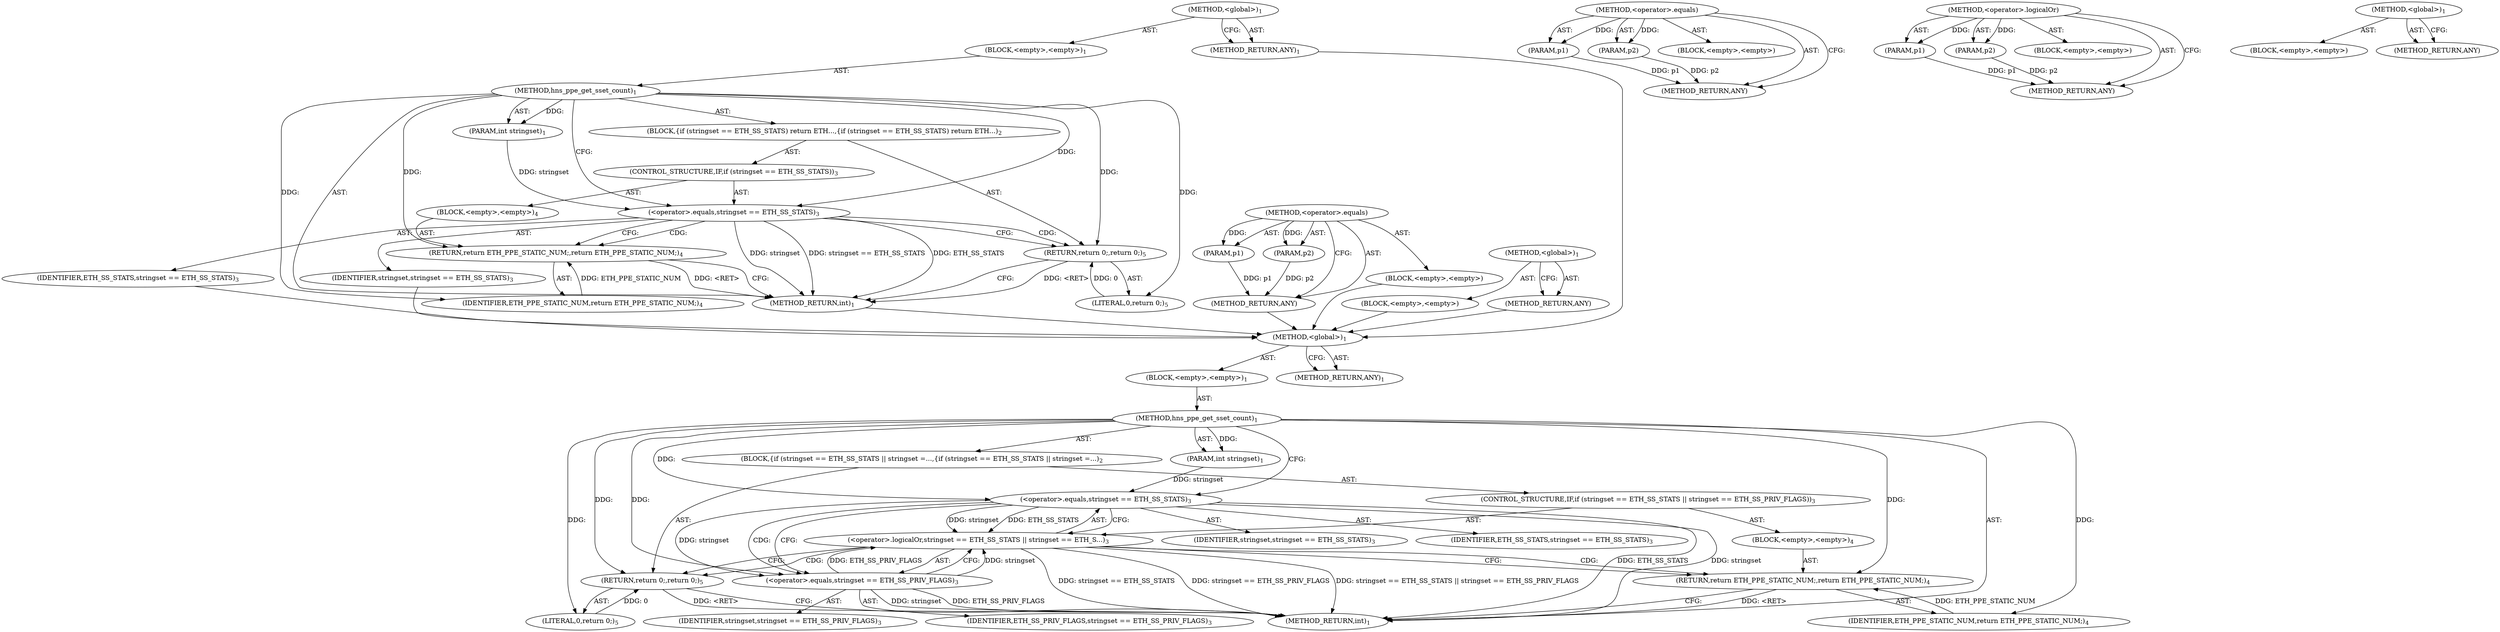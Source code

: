 digraph "&lt;global&gt;" {
vulnerable_6 [label=<(METHOD,&lt;global&gt;)<SUB>1</SUB>>];
vulnerable_7 [label=<(BLOCK,&lt;empty&gt;,&lt;empty&gt;)<SUB>1</SUB>>];
vulnerable_8 [label=<(METHOD,hns_ppe_get_sset_count)<SUB>1</SUB>>];
vulnerable_9 [label=<(PARAM,int stringset)<SUB>1</SUB>>];
vulnerable_10 [label=<(BLOCK,{
	if (stringset == ETH_SS_STATS)
 		return ETH...,{
	if (stringset == ETH_SS_STATS)
 		return ETH...)<SUB>2</SUB>>];
vulnerable_11 [label=<(CONTROL_STRUCTURE,IF,if (stringset == ETH_SS_STATS))<SUB>3</SUB>>];
vulnerable_12 [label=<(&lt;operator&gt;.equals,stringset == ETH_SS_STATS)<SUB>3</SUB>>];
vulnerable_13 [label=<(IDENTIFIER,stringset,stringset == ETH_SS_STATS)<SUB>3</SUB>>];
vulnerable_14 [label=<(IDENTIFIER,ETH_SS_STATS,stringset == ETH_SS_STATS)<SUB>3</SUB>>];
vulnerable_15 [label=<(BLOCK,&lt;empty&gt;,&lt;empty&gt;)<SUB>4</SUB>>];
vulnerable_16 [label=<(RETURN,return ETH_PPE_STATIC_NUM;,return ETH_PPE_STATIC_NUM;)<SUB>4</SUB>>];
vulnerable_17 [label=<(IDENTIFIER,ETH_PPE_STATIC_NUM,return ETH_PPE_STATIC_NUM;)<SUB>4</SUB>>];
vulnerable_18 [label=<(RETURN,return 0;,return 0;)<SUB>5</SUB>>];
vulnerable_19 [label=<(LITERAL,0,return 0;)<SUB>5</SUB>>];
vulnerable_20 [label=<(METHOD_RETURN,int)<SUB>1</SUB>>];
vulnerable_22 [label=<(METHOD_RETURN,ANY)<SUB>1</SUB>>];
vulnerable_37 [label=<(METHOD,&lt;operator&gt;.equals)>];
vulnerable_38 [label=<(PARAM,p1)>];
vulnerable_39 [label=<(PARAM,p2)>];
vulnerable_40 [label=<(BLOCK,&lt;empty&gt;,&lt;empty&gt;)>];
vulnerable_41 [label=<(METHOD_RETURN,ANY)>];
vulnerable_31 [label=<(METHOD,&lt;global&gt;)<SUB>1</SUB>>];
vulnerable_32 [label=<(BLOCK,&lt;empty&gt;,&lt;empty&gt;)>];
vulnerable_33 [label=<(METHOD_RETURN,ANY)>];
fixed_6 [label=<(METHOD,&lt;global&gt;)<SUB>1</SUB>>];
fixed_7 [label=<(BLOCK,&lt;empty&gt;,&lt;empty&gt;)<SUB>1</SUB>>];
fixed_8 [label=<(METHOD,hns_ppe_get_sset_count)<SUB>1</SUB>>];
fixed_9 [label=<(PARAM,int stringset)<SUB>1</SUB>>];
fixed_10 [label=<(BLOCK,{
	if (stringset == ETH_SS_STATS || stringset =...,{
	if (stringset == ETH_SS_STATS || stringset =...)<SUB>2</SUB>>];
fixed_11 [label=<(CONTROL_STRUCTURE,IF,if (stringset == ETH_SS_STATS || stringset == ETH_SS_PRIV_FLAGS))<SUB>3</SUB>>];
fixed_12 [label=<(&lt;operator&gt;.logicalOr,stringset == ETH_SS_STATS || stringset == ETH_S...)<SUB>3</SUB>>];
fixed_13 [label=<(&lt;operator&gt;.equals,stringset == ETH_SS_STATS)<SUB>3</SUB>>];
fixed_14 [label=<(IDENTIFIER,stringset,stringset == ETH_SS_STATS)<SUB>3</SUB>>];
fixed_15 [label=<(IDENTIFIER,ETH_SS_STATS,stringset == ETH_SS_STATS)<SUB>3</SUB>>];
fixed_16 [label=<(&lt;operator&gt;.equals,stringset == ETH_SS_PRIV_FLAGS)<SUB>3</SUB>>];
fixed_17 [label=<(IDENTIFIER,stringset,stringset == ETH_SS_PRIV_FLAGS)<SUB>3</SUB>>];
fixed_18 [label=<(IDENTIFIER,ETH_SS_PRIV_FLAGS,stringset == ETH_SS_PRIV_FLAGS)<SUB>3</SUB>>];
fixed_19 [label=<(BLOCK,&lt;empty&gt;,&lt;empty&gt;)<SUB>4</SUB>>];
fixed_20 [label=<(RETURN,return ETH_PPE_STATIC_NUM;,return ETH_PPE_STATIC_NUM;)<SUB>4</SUB>>];
fixed_21 [label=<(IDENTIFIER,ETH_PPE_STATIC_NUM,return ETH_PPE_STATIC_NUM;)<SUB>4</SUB>>];
fixed_22 [label=<(RETURN,return 0;,return 0;)<SUB>5</SUB>>];
fixed_23 [label=<(LITERAL,0,return 0;)<SUB>5</SUB>>];
fixed_24 [label=<(METHOD_RETURN,int)<SUB>1</SUB>>];
fixed_26 [label=<(METHOD_RETURN,ANY)<SUB>1</SUB>>];
fixed_46 [label=<(METHOD,&lt;operator&gt;.equals)>];
fixed_47 [label=<(PARAM,p1)>];
fixed_48 [label=<(PARAM,p2)>];
fixed_49 [label=<(BLOCK,&lt;empty&gt;,&lt;empty&gt;)>];
fixed_50 [label=<(METHOD_RETURN,ANY)>];
fixed_41 [label=<(METHOD,&lt;operator&gt;.logicalOr)>];
fixed_42 [label=<(PARAM,p1)>];
fixed_43 [label=<(PARAM,p2)>];
fixed_44 [label=<(BLOCK,&lt;empty&gt;,&lt;empty&gt;)>];
fixed_45 [label=<(METHOD_RETURN,ANY)>];
fixed_35 [label=<(METHOD,&lt;global&gt;)<SUB>1</SUB>>];
fixed_36 [label=<(BLOCK,&lt;empty&gt;,&lt;empty&gt;)>];
fixed_37 [label=<(METHOD_RETURN,ANY)>];
vulnerable_6 -> vulnerable_7  [key=0, label="AST: "];
vulnerable_6 -> vulnerable_22  [key=0, label="AST: "];
vulnerable_6 -> vulnerable_22  [key=1, label="CFG: "];
vulnerable_7 -> vulnerable_8  [key=0, label="AST: "];
vulnerable_8 -> vulnerable_9  [key=0, label="AST: "];
vulnerable_8 -> vulnerable_9  [key=1, label="DDG: "];
vulnerable_8 -> vulnerable_10  [key=0, label="AST: "];
vulnerable_8 -> vulnerable_20  [key=0, label="AST: "];
vulnerable_8 -> vulnerable_12  [key=0, label="CFG: "];
vulnerable_8 -> vulnerable_12  [key=1, label="DDG: "];
vulnerable_8 -> vulnerable_18  [key=0, label="DDG: "];
vulnerable_8 -> vulnerable_19  [key=0, label="DDG: "];
vulnerable_8 -> vulnerable_16  [key=0, label="DDG: "];
vulnerable_8 -> vulnerable_17  [key=0, label="DDG: "];
vulnerable_9 -> vulnerable_12  [key=0, label="DDG: stringset"];
vulnerable_10 -> vulnerable_11  [key=0, label="AST: "];
vulnerable_10 -> vulnerable_18  [key=0, label="AST: "];
vulnerable_11 -> vulnerable_12  [key=0, label="AST: "];
vulnerable_11 -> vulnerable_15  [key=0, label="AST: "];
vulnerable_12 -> vulnerable_13  [key=0, label="AST: "];
vulnerable_12 -> vulnerable_14  [key=0, label="AST: "];
vulnerable_12 -> vulnerable_16  [key=0, label="CFG: "];
vulnerable_12 -> vulnerable_16  [key=1, label="CDG: "];
vulnerable_12 -> vulnerable_18  [key=0, label="CFG: "];
vulnerable_12 -> vulnerable_18  [key=1, label="CDG: "];
vulnerable_12 -> vulnerable_20  [key=0, label="DDG: stringset"];
vulnerable_12 -> vulnerable_20  [key=1, label="DDG: stringset == ETH_SS_STATS"];
vulnerable_12 -> vulnerable_20  [key=2, label="DDG: ETH_SS_STATS"];
vulnerable_13 -> fixed_6  [key=0];
vulnerable_14 -> fixed_6  [key=0];
vulnerable_15 -> vulnerable_16  [key=0, label="AST: "];
vulnerable_16 -> vulnerable_17  [key=0, label="AST: "];
vulnerable_16 -> vulnerable_20  [key=0, label="CFG: "];
vulnerable_16 -> vulnerable_20  [key=1, label="DDG: &lt;RET&gt;"];
vulnerable_17 -> vulnerable_16  [key=0, label="DDG: ETH_PPE_STATIC_NUM"];
vulnerable_18 -> vulnerable_19  [key=0, label="AST: "];
vulnerable_18 -> vulnerable_20  [key=0, label="CFG: "];
vulnerable_18 -> vulnerable_20  [key=1, label="DDG: &lt;RET&gt;"];
vulnerable_19 -> vulnerable_18  [key=0, label="DDG: 0"];
vulnerable_20 -> fixed_6  [key=0];
vulnerable_22 -> fixed_6  [key=0];
vulnerable_37 -> vulnerable_38  [key=0, label="AST: "];
vulnerable_37 -> vulnerable_38  [key=1, label="DDG: "];
vulnerable_37 -> vulnerable_40  [key=0, label="AST: "];
vulnerable_37 -> vulnerable_39  [key=0, label="AST: "];
vulnerable_37 -> vulnerable_39  [key=1, label="DDG: "];
vulnerable_37 -> vulnerable_41  [key=0, label="AST: "];
vulnerable_37 -> vulnerable_41  [key=1, label="CFG: "];
vulnerable_38 -> vulnerable_41  [key=0, label="DDG: p1"];
vulnerable_39 -> vulnerable_41  [key=0, label="DDG: p2"];
vulnerable_40 -> fixed_6  [key=0];
vulnerable_41 -> fixed_6  [key=0];
vulnerable_31 -> vulnerable_32  [key=0, label="AST: "];
vulnerable_31 -> vulnerable_33  [key=0, label="AST: "];
vulnerable_31 -> vulnerable_33  [key=1, label="CFG: "];
vulnerable_32 -> fixed_6  [key=0];
vulnerable_33 -> fixed_6  [key=0];
fixed_6 -> fixed_7  [key=0, label="AST: "];
fixed_6 -> fixed_26  [key=0, label="AST: "];
fixed_6 -> fixed_26  [key=1, label="CFG: "];
fixed_7 -> fixed_8  [key=0, label="AST: "];
fixed_8 -> fixed_9  [key=0, label="AST: "];
fixed_8 -> fixed_9  [key=1, label="DDG: "];
fixed_8 -> fixed_10  [key=0, label="AST: "];
fixed_8 -> fixed_24  [key=0, label="AST: "];
fixed_8 -> fixed_13  [key=0, label="CFG: "];
fixed_8 -> fixed_13  [key=1, label="DDG: "];
fixed_8 -> fixed_22  [key=0, label="DDG: "];
fixed_8 -> fixed_23  [key=0, label="DDG: "];
fixed_8 -> fixed_20  [key=0, label="DDG: "];
fixed_8 -> fixed_16  [key=0, label="DDG: "];
fixed_8 -> fixed_21  [key=0, label="DDG: "];
fixed_9 -> fixed_13  [key=0, label="DDG: stringset"];
fixed_10 -> fixed_11  [key=0, label="AST: "];
fixed_10 -> fixed_22  [key=0, label="AST: "];
fixed_11 -> fixed_12  [key=0, label="AST: "];
fixed_11 -> fixed_19  [key=0, label="AST: "];
fixed_12 -> fixed_13  [key=0, label="AST: "];
fixed_12 -> fixed_16  [key=0, label="AST: "];
fixed_12 -> fixed_20  [key=0, label="CFG: "];
fixed_12 -> fixed_20  [key=1, label="CDG: "];
fixed_12 -> fixed_22  [key=0, label="CFG: "];
fixed_12 -> fixed_22  [key=1, label="CDG: "];
fixed_12 -> fixed_24  [key=0, label="DDG: stringset == ETH_SS_STATS"];
fixed_12 -> fixed_24  [key=1, label="DDG: stringset == ETH_SS_PRIV_FLAGS"];
fixed_12 -> fixed_24  [key=2, label="DDG: stringset == ETH_SS_STATS || stringset == ETH_SS_PRIV_FLAGS"];
fixed_13 -> fixed_14  [key=0, label="AST: "];
fixed_13 -> fixed_15  [key=0, label="AST: "];
fixed_13 -> fixed_12  [key=0, label="CFG: "];
fixed_13 -> fixed_12  [key=1, label="DDG: stringset"];
fixed_13 -> fixed_12  [key=2, label="DDG: ETH_SS_STATS"];
fixed_13 -> fixed_16  [key=0, label="CFG: "];
fixed_13 -> fixed_16  [key=1, label="DDG: stringset"];
fixed_13 -> fixed_16  [key=2, label="CDG: "];
fixed_13 -> fixed_24  [key=0, label="DDG: stringset"];
fixed_13 -> fixed_24  [key=1, label="DDG: ETH_SS_STATS"];
fixed_16 -> fixed_17  [key=0, label="AST: "];
fixed_16 -> fixed_18  [key=0, label="AST: "];
fixed_16 -> fixed_12  [key=0, label="CFG: "];
fixed_16 -> fixed_12  [key=1, label="DDG: stringset"];
fixed_16 -> fixed_12  [key=2, label="DDG: ETH_SS_PRIV_FLAGS"];
fixed_16 -> fixed_24  [key=0, label="DDG: stringset"];
fixed_16 -> fixed_24  [key=1, label="DDG: ETH_SS_PRIV_FLAGS"];
fixed_19 -> fixed_20  [key=0, label="AST: "];
fixed_20 -> fixed_21  [key=0, label="AST: "];
fixed_20 -> fixed_24  [key=0, label="CFG: "];
fixed_20 -> fixed_24  [key=1, label="DDG: &lt;RET&gt;"];
fixed_21 -> fixed_20  [key=0, label="DDG: ETH_PPE_STATIC_NUM"];
fixed_22 -> fixed_23  [key=0, label="AST: "];
fixed_22 -> fixed_24  [key=0, label="CFG: "];
fixed_22 -> fixed_24  [key=1, label="DDG: &lt;RET&gt;"];
fixed_23 -> fixed_22  [key=0, label="DDG: 0"];
fixed_46 -> fixed_47  [key=0, label="AST: "];
fixed_46 -> fixed_47  [key=1, label="DDG: "];
fixed_46 -> fixed_49  [key=0, label="AST: "];
fixed_46 -> fixed_48  [key=0, label="AST: "];
fixed_46 -> fixed_48  [key=1, label="DDG: "];
fixed_46 -> fixed_50  [key=0, label="AST: "];
fixed_46 -> fixed_50  [key=1, label="CFG: "];
fixed_47 -> fixed_50  [key=0, label="DDG: p1"];
fixed_48 -> fixed_50  [key=0, label="DDG: p2"];
fixed_41 -> fixed_42  [key=0, label="AST: "];
fixed_41 -> fixed_42  [key=1, label="DDG: "];
fixed_41 -> fixed_44  [key=0, label="AST: "];
fixed_41 -> fixed_43  [key=0, label="AST: "];
fixed_41 -> fixed_43  [key=1, label="DDG: "];
fixed_41 -> fixed_45  [key=0, label="AST: "];
fixed_41 -> fixed_45  [key=1, label="CFG: "];
fixed_42 -> fixed_45  [key=0, label="DDG: p1"];
fixed_43 -> fixed_45  [key=0, label="DDG: p2"];
fixed_35 -> fixed_36  [key=0, label="AST: "];
fixed_35 -> fixed_37  [key=0, label="AST: "];
fixed_35 -> fixed_37  [key=1, label="CFG: "];
}
